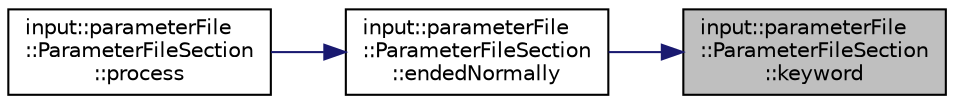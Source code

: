 digraph "input::parameterFile::ParameterFileSection::keyword"
{
 // LATEX_PDF_SIZE
  edge [fontname="Helvetica",fontsize="10",labelfontname="Helvetica",labelfontsize="10"];
  node [fontname="Helvetica",fontsize="10",shape=record];
  rankdir="RL";
  Node1 [label="input::parameterFile\l::ParameterFileSection\l::keyword",height=0.2,width=0.4,color="black", fillcolor="grey75", style="filled", fontcolor="black",tooltip=" "];
  Node1 -> Node2 [dir="back",color="midnightblue",fontsize="10",style="solid",fontname="Helvetica"];
  Node2 [label="input::parameterFile\l::ParameterFileSection\l::endedNormally",height=0.2,width=0.4,color="black", fillcolor="white", style="filled",URL="$classinput_1_1parameterFile_1_1ParameterFileSection.html#a157241d3ff7191b5fd6e83af5bfae57b",tooltip="check if section ended normally"];
  Node2 -> Node3 [dir="back",color="midnightblue",fontsize="10",style="solid",fontname="Helvetica"];
  Node3 [label="input::parameterFile\l::ParameterFileSection\l::process",height=0.2,width=0.4,color="black", fillcolor="white", style="filled",URL="$classinput_1_1parameterFile_1_1ParameterFileSection.html#a7ec918403c6ba053d93bddabf72adffe",tooltip="reads a general parameter file section"];
}
